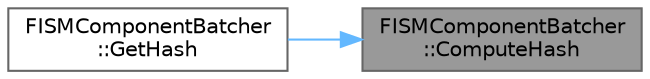 digraph "FISMComponentBatcher::ComputeHash"
{
 // INTERACTIVE_SVG=YES
 // LATEX_PDF_SIZE
  bgcolor="transparent";
  edge [fontname=Helvetica,fontsize=10,labelfontname=Helvetica,labelfontsize=10];
  node [fontname=Helvetica,fontsize=10,shape=box,height=0.2,width=0.4];
  rankdir="RL";
  Node1 [id="Node000001",label="FISMComponentBatcher\l::ComputeHash",height=0.2,width=0.4,color="gray40", fillcolor="grey60", style="filled", fontcolor="black",tooltip=" "];
  Node1 -> Node2 [id="edge1_Node000001_Node000002",dir="back",color="steelblue1",style="solid",tooltip=" "];
  Node2 [id="Node000002",label="FISMComponentBatcher\l::GetHash",height=0.2,width=0.4,color="grey40", fillcolor="white", style="filled",URL="$d1/da4/structFISMComponentBatcher.html#a9889c0e0883fc5a54aea7145138c5259",tooltip=" "];
}
